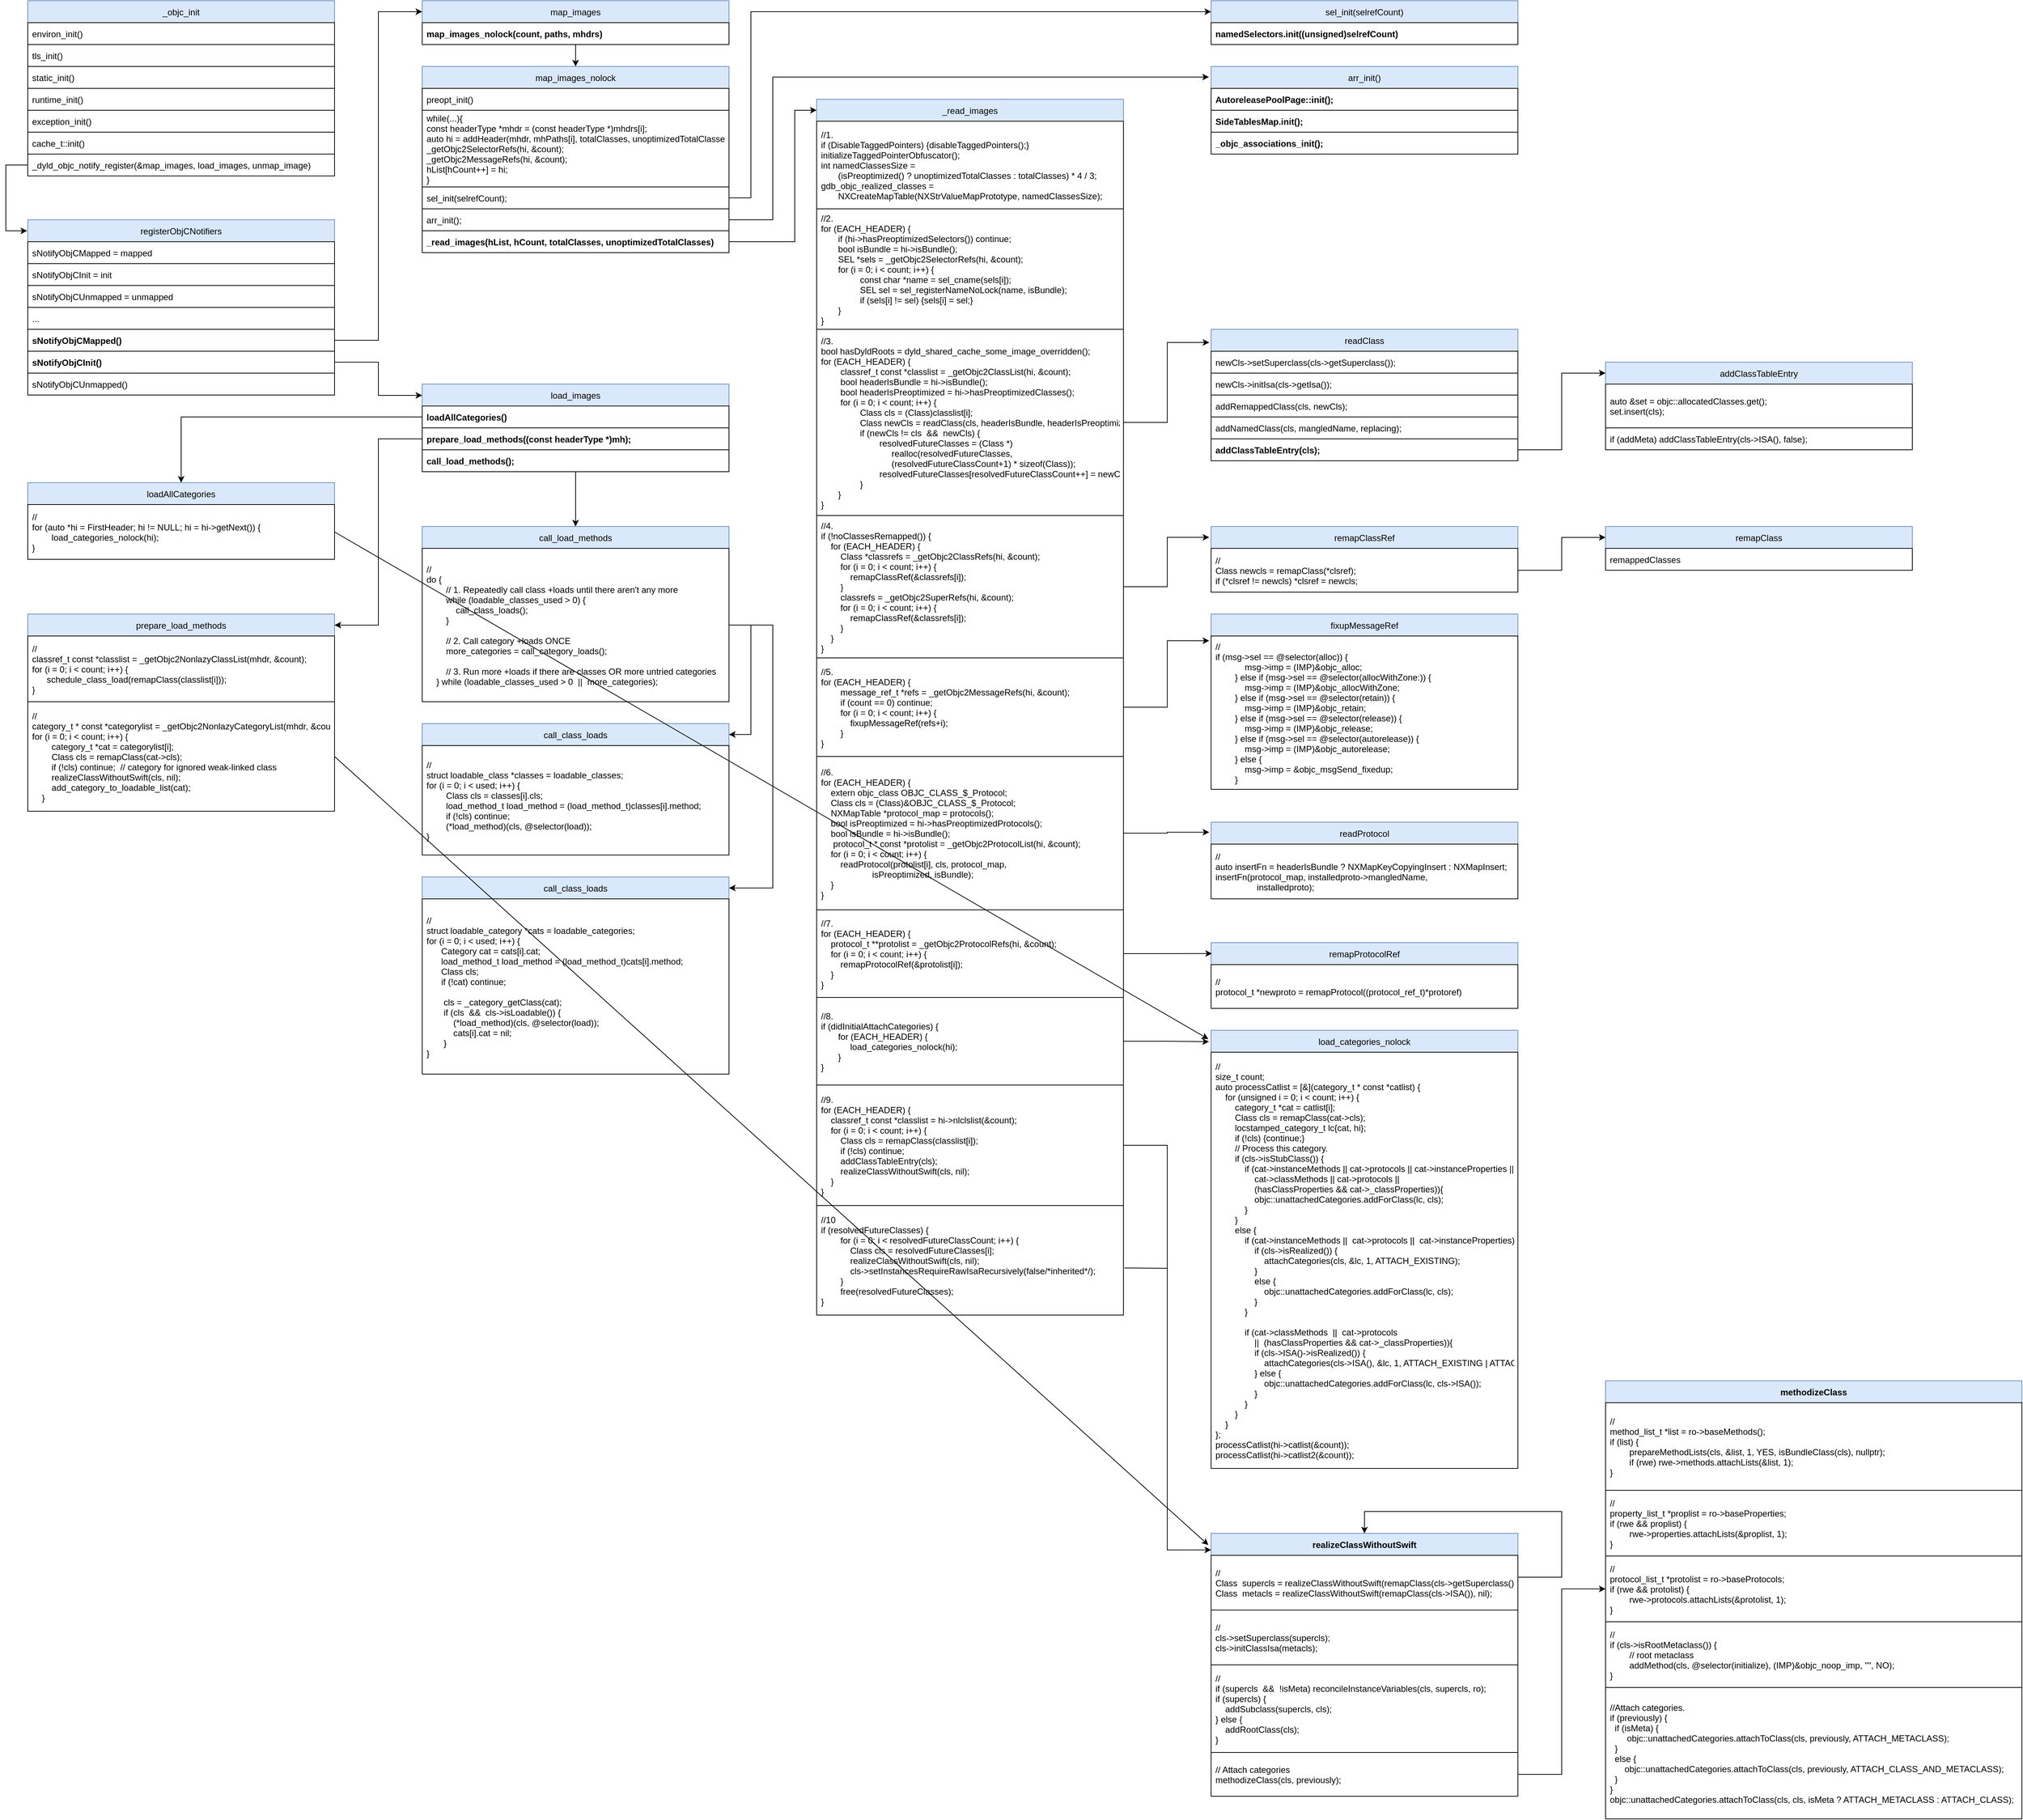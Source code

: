 <mxfile version="16.5.6" type="device"><diagram id="CTqAoSq-NnDF_vRyF9By" name="Page-1"><mxGraphModel dx="5165" dy="2823" grid="1" gridSize="15" guides="1" tooltips="1" connect="1" arrows="1" fold="1" page="1" pageScale="1" pageWidth="3300" pageHeight="4681" math="0" shadow="0"><root><mxCell id="0"/><mxCell id="1" parent="0"/><mxCell id="DxBfEKPEzoMth9ag1Tq0-2" value="_objc_init" style="swimlane;fontStyle=0;childLayout=stackLayout;horizontal=1;startSize=30;horizontalStack=0;resizeParent=1;resizeParentMax=0;resizeLast=0;collapsible=1;marginBottom=0;fillColor=#dae8fc;strokeColor=#6c8ebf;" parent="1" vertex="1"><mxGeometry x="180" y="60" width="420" height="240" as="geometry"/></mxCell><mxCell id="DxBfEKPEzoMth9ag1Tq0-3" value="environ_init()" style="text;strokeColor=default;fillColor=none;align=left;verticalAlign=middle;spacingLeft=4;spacingRight=4;overflow=hidden;points=[[0,0.5],[1,0.5]];portConstraint=eastwest;rotatable=0;" parent="DxBfEKPEzoMth9ag1Tq0-2" vertex="1"><mxGeometry y="30" width="420" height="30" as="geometry"/></mxCell><mxCell id="DxBfEKPEzoMth9ag1Tq0-4" value="tls_init()" style="text;strokeColor=default;fillColor=none;align=left;verticalAlign=middle;spacingLeft=4;spacingRight=4;overflow=hidden;points=[[0,0.5],[1,0.5]];portConstraint=eastwest;rotatable=0;" parent="DxBfEKPEzoMth9ag1Tq0-2" vertex="1"><mxGeometry y="60" width="420" height="30" as="geometry"/></mxCell><mxCell id="DxBfEKPEzoMth9ag1Tq0-5" value="static_init()" style="text;strokeColor=default;fillColor=none;align=left;verticalAlign=middle;spacingLeft=4;spacingRight=4;overflow=hidden;points=[[0,0.5],[1,0.5]];portConstraint=eastwest;rotatable=0;" parent="DxBfEKPEzoMth9ag1Tq0-2" vertex="1"><mxGeometry y="90" width="420" height="30" as="geometry"/></mxCell><mxCell id="DxBfEKPEzoMth9ag1Tq0-6" value="runtime_init()" style="text;strokeColor=default;fillColor=none;align=left;verticalAlign=middle;spacingLeft=4;spacingRight=4;overflow=hidden;points=[[0,0.5],[1,0.5]];portConstraint=eastwest;rotatable=0;" parent="DxBfEKPEzoMth9ag1Tq0-2" vertex="1"><mxGeometry y="120" width="420" height="30" as="geometry"/></mxCell><mxCell id="DxBfEKPEzoMth9ag1Tq0-7" value="exception_init()" style="text;strokeColor=default;fillColor=none;align=left;verticalAlign=middle;spacingLeft=4;spacingRight=4;overflow=hidden;points=[[0,0.5],[1,0.5]];portConstraint=eastwest;rotatable=0;" parent="DxBfEKPEzoMth9ag1Tq0-2" vertex="1"><mxGeometry y="150" width="420" height="30" as="geometry"/></mxCell><mxCell id="DxBfEKPEzoMth9ag1Tq0-8" value="cache_t::init()" style="text;strokeColor=default;fillColor=none;align=left;verticalAlign=middle;spacingLeft=4;spacingRight=4;overflow=hidden;points=[[0,0.5],[1,0.5]];portConstraint=eastwest;rotatable=0;" parent="DxBfEKPEzoMth9ag1Tq0-2" vertex="1"><mxGeometry y="180" width="420" height="30" as="geometry"/></mxCell><mxCell id="DxBfEKPEzoMth9ag1Tq0-9" value="_dyld_objc_notify_register(&amp;map_images, load_images, unmap_image)" style="text;strokeColor=default;fillColor=none;align=left;verticalAlign=middle;spacingLeft=4;spacingRight=4;overflow=hidden;points=[[0,0.5],[1,0.5]];portConstraint=eastwest;rotatable=0;" parent="DxBfEKPEzoMth9ag1Tq0-2" vertex="1"><mxGeometry y="210" width="420" height="30" as="geometry"/></mxCell><mxCell id="DxBfEKPEzoMth9ag1Tq0-10" value="registerObjCNotifiers" style="swimlane;fontStyle=0;childLayout=stackLayout;horizontal=1;startSize=30;horizontalStack=0;resizeParent=1;resizeParentMax=0;resizeLast=0;collapsible=1;marginBottom=0;fillColor=#dae8fc;strokeColor=#6c8ebf;" parent="1" vertex="1"><mxGeometry x="180" y="360" width="420" height="240" as="geometry"/></mxCell><mxCell id="DxBfEKPEzoMth9ag1Tq0-11" value="sNotifyObjCMapped&#9;= mapped" style="text;strokeColor=default;fillColor=none;align=left;verticalAlign=middle;spacingLeft=4;spacingRight=4;overflow=hidden;points=[[0,0.5],[1,0.5]];portConstraint=eastwest;rotatable=0;" parent="DxBfEKPEzoMth9ag1Tq0-10" vertex="1"><mxGeometry y="30" width="420" height="30" as="geometry"/></mxCell><mxCell id="DxBfEKPEzoMth9ag1Tq0-12" value="sNotifyObjCInit&#9;&#9;= init" style="text;strokeColor=default;fillColor=none;align=left;verticalAlign=middle;spacingLeft=4;spacingRight=4;overflow=hidden;points=[[0,0.5],[1,0.5]];portConstraint=eastwest;rotatable=0;" parent="DxBfEKPEzoMth9ag1Tq0-10" vertex="1"><mxGeometry y="60" width="420" height="30" as="geometry"/></mxCell><mxCell id="DxBfEKPEzoMth9ag1Tq0-13" value="sNotifyObjCUnmapped = unmapped" style="text;strokeColor=default;fillColor=none;align=left;verticalAlign=middle;spacingLeft=4;spacingRight=4;overflow=hidden;points=[[0,0.5],[1,0.5]];portConstraint=eastwest;rotatable=0;" parent="DxBfEKPEzoMth9ag1Tq0-10" vertex="1"><mxGeometry y="90" width="420" height="30" as="geometry"/></mxCell><mxCell id="DxBfEKPEzoMth9ag1Tq0-16" value="..." style="text;strokeColor=default;fillColor=none;align=left;verticalAlign=middle;spacingLeft=4;spacingRight=4;overflow=hidden;points=[[0,0.5],[1,0.5]];portConstraint=eastwest;rotatable=0;" parent="DxBfEKPEzoMth9ag1Tq0-10" vertex="1"><mxGeometry y="120" width="420" height="30" as="geometry"/></mxCell><mxCell id="DxBfEKPEzoMth9ag1Tq0-17" value="sNotifyObjCMapped()" style="text;strokeColor=default;fillColor=none;align=left;verticalAlign=middle;spacingLeft=4;spacingRight=4;overflow=hidden;points=[[0,0.5],[1,0.5]];portConstraint=eastwest;rotatable=0;fontStyle=1" parent="DxBfEKPEzoMth9ag1Tq0-10" vertex="1"><mxGeometry y="150" width="420" height="30" as="geometry"/></mxCell><mxCell id="DxBfEKPEzoMth9ag1Tq0-18" value="sNotifyObjCInit()" style="text;strokeColor=default;fillColor=none;align=left;verticalAlign=middle;spacingLeft=4;spacingRight=4;overflow=hidden;points=[[0,0.5],[1,0.5]];portConstraint=eastwest;rotatable=0;fontStyle=1" parent="DxBfEKPEzoMth9ag1Tq0-10" vertex="1"><mxGeometry y="180" width="420" height="30" as="geometry"/></mxCell><mxCell id="DxBfEKPEzoMth9ag1Tq0-20" value="sNotifyObjCUnmapped()" style="text;strokeColor=default;fillColor=none;align=left;verticalAlign=middle;spacingLeft=4;spacingRight=4;overflow=hidden;points=[[0,0.5],[1,0.5]];portConstraint=eastwest;rotatable=0;" parent="DxBfEKPEzoMth9ag1Tq0-10" vertex="1"><mxGeometry y="210" width="420" height="30" as="geometry"/></mxCell><mxCell id="DxBfEKPEzoMth9ag1Tq0-21" style="edgeStyle=orthogonalEdgeStyle;rounded=0;orthogonalLoop=1;jettySize=auto;html=1;entryX=-0.002;entryY=0.063;entryDx=0;entryDy=0;entryPerimeter=0;" parent="1" source="DxBfEKPEzoMth9ag1Tq0-9" target="DxBfEKPEzoMth9ag1Tq0-10" edge="1"><mxGeometry relative="1" as="geometry"><Array as="points"><mxPoint x="150" y="285"/><mxPoint x="150" y="375"/></Array></mxGeometry></mxCell><mxCell id="DxBfEKPEzoMth9ag1Tq0-46" style="edgeStyle=orthogonalEdgeStyle;rounded=0;orthogonalLoop=1;jettySize=auto;html=1;" parent="1" source="DxBfEKPEzoMth9ag1Tq0-23" target="DxBfEKPEzoMth9ag1Tq0-31" edge="1"><mxGeometry relative="1" as="geometry"/></mxCell><mxCell id="DxBfEKPEzoMth9ag1Tq0-23" value="map_images" style="swimlane;fontStyle=0;childLayout=stackLayout;horizontal=1;startSize=30;horizontalStack=0;resizeParent=1;resizeParentMax=0;resizeLast=0;collapsible=1;marginBottom=0;fillColor=#dae8fc;strokeColor=#6c8ebf;" parent="1" vertex="1"><mxGeometry x="720" y="60" width="420" height="60" as="geometry"/></mxCell><mxCell id="DxBfEKPEzoMth9ag1Tq0-24" value="map_images_nolock(count, paths, mhdrs)" style="text;strokeColor=default;fillColor=none;align=left;verticalAlign=middle;spacingLeft=4;spacingRight=4;overflow=hidden;points=[[0,0.5],[1,0.5]];portConstraint=eastwest;rotatable=0;fontStyle=1" parent="DxBfEKPEzoMth9ag1Tq0-23" vertex="1"><mxGeometry y="30" width="420" height="30" as="geometry"/></mxCell><mxCell id="DxBfEKPEzoMth9ag1Tq0-31" value="map_images_nolock" style="swimlane;fontStyle=0;childLayout=stackLayout;horizontal=1;startSize=30;horizontalStack=0;resizeParent=1;resizeParentMax=0;resizeLast=0;collapsible=1;marginBottom=0;fillColor=#dae8fc;strokeColor=#6c8ebf;" parent="1" vertex="1"><mxGeometry x="720" y="150" width="420" height="255" as="geometry"/></mxCell><mxCell id="DxBfEKPEzoMth9ag1Tq0-32" value="preopt_init()" style="text;strokeColor=default;fillColor=none;align=left;verticalAlign=middle;spacingLeft=4;spacingRight=4;overflow=hidden;points=[[0,0.5],[1,0.5]];portConstraint=eastwest;rotatable=0;" parent="DxBfEKPEzoMth9ag1Tq0-31" vertex="1"><mxGeometry y="30" width="420" height="30" as="geometry"/></mxCell><mxCell id="DxBfEKPEzoMth9ag1Tq0-33" value="while(...){&#10;const headerType *mhdr = (const headerType *)mhdrs[i];&#10;auto hi = addHeader(mhdr, mhPaths[i], totalClasses, unoptimizedTotalClasses);&#10;_getObjc2SelectorRefs(hi, &amp;count);&#10;_getObjc2MessageRefs(hi, &amp;count);&#10;hList[hCount++] = hi;&#10;}" style="text;strokeColor=default;fillColor=none;align=left;verticalAlign=middle;spacingLeft=4;spacingRight=4;overflow=hidden;points=[[0,0.5],[1,0.5]];portConstraint=eastwest;rotatable=0;" parent="DxBfEKPEzoMth9ag1Tq0-31" vertex="1"><mxGeometry y="60" width="420" height="105" as="geometry"/></mxCell><mxCell id="DxBfEKPEzoMth9ag1Tq0-34" value="sel_init(selrefCount);" style="text;strokeColor=default;fillColor=none;align=left;verticalAlign=middle;spacingLeft=4;spacingRight=4;overflow=hidden;points=[[0,0.5],[1,0.5]];portConstraint=eastwest;rotatable=0;" parent="DxBfEKPEzoMth9ag1Tq0-31" vertex="1"><mxGeometry y="165" width="420" height="30" as="geometry"/></mxCell><mxCell id="DxBfEKPEzoMth9ag1Tq0-35" value="arr_init();" style="text;strokeColor=default;fillColor=none;align=left;verticalAlign=middle;spacingLeft=4;spacingRight=4;overflow=hidden;points=[[0,0.5],[1,0.5]];portConstraint=eastwest;rotatable=0;" parent="DxBfEKPEzoMth9ag1Tq0-31" vertex="1"><mxGeometry y="195" width="420" height="30" as="geometry"/></mxCell><mxCell id="DxBfEKPEzoMth9ag1Tq0-36" value="_read_images(hList, hCount, totalClasses, unoptimizedTotalClasses)" style="text;strokeColor=default;fillColor=none;align=left;verticalAlign=middle;spacingLeft=4;spacingRight=4;overflow=hidden;points=[[0,0.5],[1,0.5]];portConstraint=eastwest;rotatable=0;fontStyle=1" parent="DxBfEKPEzoMth9ag1Tq0-31" vertex="1"><mxGeometry y="225" width="420" height="30" as="geometry"/></mxCell><mxCell id="DxBfEKPEzoMth9ag1Tq0-37" style="edgeStyle=orthogonalEdgeStyle;rounded=0;orthogonalLoop=1;jettySize=auto;html=1;entryX=0;entryY=0.25;entryDx=0;entryDy=0;" parent="1" source="DxBfEKPEzoMth9ag1Tq0-17" target="DxBfEKPEzoMth9ag1Tq0-23" edge="1"><mxGeometry relative="1" as="geometry"/></mxCell><mxCell id="DxBfEKPEzoMth9ag1Tq0-38" value="sel_init(selrefCount)" style="swimlane;fontStyle=0;childLayout=stackLayout;horizontal=1;startSize=30;horizontalStack=0;resizeParent=1;resizeParentMax=0;resizeLast=0;collapsible=1;marginBottom=0;fillColor=#dae8fc;strokeColor=#6c8ebf;" parent="1" vertex="1"><mxGeometry x="1800" y="60" width="420" height="60" as="geometry"/></mxCell><mxCell id="DxBfEKPEzoMth9ag1Tq0-39" value="namedSelectors.init((unsigned)selrefCount)" style="text;strokeColor=default;fillColor=none;align=left;verticalAlign=middle;spacingLeft=4;spacingRight=4;overflow=hidden;points=[[0,0.5],[1,0.5]];portConstraint=eastwest;rotatable=0;fontStyle=1" parent="DxBfEKPEzoMth9ag1Tq0-38" vertex="1"><mxGeometry y="30" width="420" height="30" as="geometry"/></mxCell><mxCell id="DxBfEKPEzoMth9ag1Tq0-40" value="arr_init()" style="swimlane;fontStyle=0;childLayout=stackLayout;horizontal=1;startSize=30;horizontalStack=0;resizeParent=1;resizeParentMax=0;resizeLast=0;collapsible=1;marginBottom=0;fillColor=#dae8fc;strokeColor=#6c8ebf;" parent="1" vertex="1"><mxGeometry x="1800" y="150" width="420" height="120" as="geometry"/></mxCell><mxCell id="DxBfEKPEzoMth9ag1Tq0-41" value="AutoreleasePoolPage::init();" style="text;strokeColor=default;fillColor=none;align=left;verticalAlign=middle;spacingLeft=4;spacingRight=4;overflow=hidden;points=[[0,0.5],[1,0.5]];portConstraint=eastwest;rotatable=0;fontStyle=1" parent="DxBfEKPEzoMth9ag1Tq0-40" vertex="1"><mxGeometry y="30" width="420" height="30" as="geometry"/></mxCell><mxCell id="DxBfEKPEzoMth9ag1Tq0-42" value="SideTablesMap.init();" style="text;strokeColor=default;fillColor=none;align=left;verticalAlign=middle;spacingLeft=4;spacingRight=4;overflow=hidden;points=[[0,0.5],[1,0.5]];portConstraint=eastwest;rotatable=0;fontStyle=1" parent="DxBfEKPEzoMth9ag1Tq0-40" vertex="1"><mxGeometry y="60" width="420" height="30" as="geometry"/></mxCell><mxCell id="DxBfEKPEzoMth9ag1Tq0-43" value="_objc_associations_init();" style="text;strokeColor=default;fillColor=none;align=left;verticalAlign=middle;spacingLeft=4;spacingRight=4;overflow=hidden;points=[[0,0.5],[1,0.5]];portConstraint=eastwest;rotatable=0;fontStyle=1" parent="DxBfEKPEzoMth9ag1Tq0-40" vertex="1"><mxGeometry y="90" width="420" height="30" as="geometry"/></mxCell><mxCell id="DxBfEKPEzoMth9ag1Tq0-44" style="edgeStyle=orthogonalEdgeStyle;rounded=0;orthogonalLoop=1;jettySize=auto;html=1;entryX=0;entryY=0.25;entryDx=0;entryDy=0;" parent="1" source="DxBfEKPEzoMth9ag1Tq0-34" target="DxBfEKPEzoMth9ag1Tq0-38" edge="1"><mxGeometry relative="1" as="geometry"><Array as="points"><mxPoint x="1170" y="330"/><mxPoint x="1170" y="75"/></Array></mxGeometry></mxCell><mxCell id="DxBfEKPEzoMth9ag1Tq0-45" style="edgeStyle=orthogonalEdgeStyle;rounded=0;orthogonalLoop=1;jettySize=auto;html=1;entryX=-0.007;entryY=0.121;entryDx=0;entryDy=0;entryPerimeter=0;" parent="1" source="DxBfEKPEzoMth9ag1Tq0-35" target="DxBfEKPEzoMth9ag1Tq0-40" edge="1"><mxGeometry relative="1" as="geometry"><Array as="points"><mxPoint x="1200" y="360"/><mxPoint x="1200" y="165"/></Array></mxGeometry></mxCell><mxCell id="DxBfEKPEzoMth9ag1Tq0-47" value="_read_images" style="swimlane;fontStyle=0;childLayout=stackLayout;horizontal=1;startSize=30;horizontalStack=0;resizeParent=1;resizeParentMax=0;resizeLast=0;collapsible=1;marginBottom=0;fillColor=#dae8fc;strokeColor=#6c8ebf;" parent="1" vertex="1"><mxGeometry x="1260" y="195" width="420" height="1665" as="geometry"/></mxCell><mxCell id="DxBfEKPEzoMth9ag1Tq0-48" value="//1.&#10;if (DisableTaggedPointers) {disableTaggedPointers();}&#10;initializeTaggedPointerObfuscator();&#10;int namedClassesSize = &#10;       (isPreoptimized() ? unoptimizedTotalClasses : totalClasses) * 4 / 3;&#10;gdb_objc_realized_classes =&#10;       NXCreateMapTable(NXStrValueMapPrototype, namedClassesSize);" style="text;strokeColor=default;fillColor=none;align=left;verticalAlign=middle;spacingLeft=4;spacingRight=4;overflow=hidden;points=[[0,0.5],[1,0.5]];portConstraint=eastwest;rotatable=0;" parent="DxBfEKPEzoMth9ag1Tq0-47" vertex="1"><mxGeometry y="30" width="420" height="120" as="geometry"/></mxCell><mxCell id="DxBfEKPEzoMth9ag1Tq0-51" value="//2.&#10;for (EACH_HEADER) {&#10;       if (hi-&gt;hasPreoptimizedSelectors()) continue;&#10;       bool isBundle = hi-&gt;isBundle();&#10;       SEL *sels = _getObjc2SelectorRefs(hi, &amp;count);&#10;       for (i = 0; i &lt; count; i++) {&#10;                const char *name = sel_cname(sels[i]);&#10;                SEL sel = sel_registerNameNoLock(name, isBundle);&#10;                if (sels[i] != sel) {sels[i] = sel;}&#10;       }&#10;}" style="text;strokeColor=default;fillColor=none;align=left;verticalAlign=middle;spacingLeft=4;spacingRight=4;overflow=hidden;points=[[0,0.5],[1,0.5]];portConstraint=eastwest;rotatable=0;" parent="DxBfEKPEzoMth9ag1Tq0-47" vertex="1"><mxGeometry y="150" width="420" height="165" as="geometry"/></mxCell><mxCell id="DxBfEKPEzoMth9ag1Tq0-52" value="//3.&#10;bool hasDyldRoots = dyld_shared_cache_some_image_overridden();&#10;for (EACH_HEADER) {&#10;        classref_t const *classlist = _getObjc2ClassList(hi, &amp;count);&#10;        bool headerIsBundle = hi-&gt;isBundle();&#10;        bool headerIsPreoptimized = hi-&gt;hasPreoptimizedClasses();&#10;        for (i = 0; i &lt; count; i++) {&#10;                Class cls = (Class)classlist[i];&#10;                Class newCls = readClass(cls, headerIsBundle, headerIsPreoptimized);&#10;                if (newCls != cls  &amp;&amp;  newCls) {&#10;                        resolvedFutureClasses = (Class *)&#10;                             realloc(resolvedFutureClasses, &#10;                             (resolvedFutureClassCount+1) * sizeof(Class));&#10;                        resolvedFutureClasses[resolvedFutureClassCount++] = newCls;&#10;                }&#10;       }&#10;}" style="text;strokeColor=default;fillColor=none;align=left;verticalAlign=middle;spacingLeft=4;spacingRight=4;overflow=hidden;points=[[0,0.5],[1,0.5]];portConstraint=eastwest;rotatable=0;fontStyle=0" parent="DxBfEKPEzoMth9ag1Tq0-47" vertex="1"><mxGeometry y="315" width="420" height="255" as="geometry"/></mxCell><mxCell id="DxBfEKPEzoMth9ag1Tq0-53" value="//4.&#10;if (!noClassesRemapped()) {&#10;    for (EACH_HEADER) {&#10;        Class *classrefs = _getObjc2ClassRefs(hi, &amp;count);&#10;        for (i = 0; i &lt; count; i++) {&#10;            remapClassRef(&amp;classrefs[i]);&#10;        }&#10;        classrefs = _getObjc2SuperRefs(hi, &amp;count);&#10;        for (i = 0; i &lt; count; i++) {&#10;            remapClassRef(&amp;classrefs[i]);&#10;        }&#10;    }&#10;}" style="text;strokeColor=default;fillColor=none;align=left;verticalAlign=middle;spacingLeft=4;spacingRight=4;overflow=hidden;points=[[0,0.5],[1,0.5]];portConstraint=eastwest;rotatable=0;" parent="DxBfEKPEzoMth9ag1Tq0-47" vertex="1"><mxGeometry y="570" width="420" height="195" as="geometry"/></mxCell><mxCell id="DxBfEKPEzoMth9ag1Tq0-54" value="//5.&#10;for (EACH_HEADER) {&#10;        message_ref_t *refs = _getObjc2MessageRefs(hi, &amp;count);&#10;        if (count == 0) continue;&#10;        for (i = 0; i &lt; count; i++) {&#10;            fixupMessageRef(refs+i);&#10;        }&#10;}" style="text;strokeColor=default;fillColor=none;align=left;verticalAlign=middle;spacingLeft=4;spacingRight=4;overflow=hidden;points=[[0,0.5],[1,0.5]];portConstraint=eastwest;rotatable=0;" parent="DxBfEKPEzoMth9ag1Tq0-47" vertex="1"><mxGeometry y="765" width="420" height="135" as="geometry"/></mxCell><mxCell id="DxBfEKPEzoMth9ag1Tq0-55" value="//6.&#10;for (EACH_HEADER) {&#10;    extern objc_class OBJC_CLASS_$_Protocol;&#10;    Class cls = (Class)&amp;OBJC_CLASS_$_Protocol;&#10;    NXMapTable *protocol_map = protocols();&#10;    bool isPreoptimized = hi-&gt;hasPreoptimizedProtocols();&#10;    bool isBundle = hi-&gt;isBundle();&#10;     protocol_t * const *protolist = _getObjc2ProtocolList(hi, &amp;count);&#10;    for (i = 0; i &lt; count; i++) {&#10;        readProtocol(protolist[i], cls, protocol_map, &#10;                     isPreoptimized, isBundle);&#10;    }&#10;}" style="text;strokeColor=default;fillColor=none;align=left;verticalAlign=middle;spacingLeft=4;spacingRight=4;overflow=hidden;points=[[0,0.5],[1,0.5]];portConstraint=eastwest;rotatable=0;" parent="DxBfEKPEzoMth9ag1Tq0-47" vertex="1"><mxGeometry y="900" width="420" height="210" as="geometry"/></mxCell><mxCell id="DxBfEKPEzoMth9ag1Tq0-56" value="//7.&#10;for (EACH_HEADER) {&#10;    protocol_t **protolist = _getObjc2ProtocolRefs(hi, &amp;count);&#10;    for (i = 0; i &lt; count; i++) {&#10;        remapProtocolRef(&amp;protolist[i]);&#10;    }&#10;}" style="text;strokeColor=default;fillColor=none;align=left;verticalAlign=middle;spacingLeft=4;spacingRight=4;overflow=hidden;points=[[0,0.5],[1,0.5]];portConstraint=eastwest;rotatable=0;" parent="DxBfEKPEzoMth9ag1Tq0-47" vertex="1"><mxGeometry y="1110" width="420" height="120" as="geometry"/></mxCell><mxCell id="DxBfEKPEzoMth9ag1Tq0-57" value="//8.&#10;if (didInitialAttachCategories) {&#10;       for (EACH_HEADER) {&#10;            load_categories_nolock(hi);&#10;       }&#10;}" style="text;strokeColor=default;fillColor=none;align=left;verticalAlign=middle;spacingLeft=4;spacingRight=4;overflow=hidden;points=[[0,0.5],[1,0.5]];portConstraint=eastwest;rotatable=0;" parent="DxBfEKPEzoMth9ag1Tq0-47" vertex="1"><mxGeometry y="1230" width="420" height="120" as="geometry"/></mxCell><mxCell id="DxBfEKPEzoMth9ag1Tq0-58" value="//9.&#10;for (EACH_HEADER) {&#10;    classref_t const *classlist = hi-&gt;nlclslist(&amp;count);&#10;    for (i = 0; i &lt; count; i++) {&#10;        Class cls = remapClass(classlist[i]);&#10;        if (!cls) continue;&#10;        addClassTableEntry(cls);&#10;        realizeClassWithoutSwift(cls, nil);&#10;    }&#10;}" style="text;strokeColor=default;fillColor=none;align=left;verticalAlign=middle;spacingLeft=4;spacingRight=4;overflow=hidden;points=[[0,0.5],[1,0.5]];portConstraint=eastwest;rotatable=0;" parent="DxBfEKPEzoMth9ag1Tq0-47" vertex="1"><mxGeometry y="1350" width="420" height="165" as="geometry"/></mxCell><mxCell id="DxBfEKPEzoMth9ag1Tq0-70" value="//10&#10;if (resolvedFutureClasses) {&#10;        for (i = 0; i &lt; resolvedFutureClassCount; i++) {&#10;            Class cls = resolvedFutureClasses[i];&#10;            realizeClassWithoutSwift(cls, nil);&#10;            cls-&gt;setInstancesRequireRawIsaRecursively(false/*inherited*/);&#10;        }&#10;        free(resolvedFutureClasses);&#10;}" style="text;strokeColor=default;fillColor=none;align=left;verticalAlign=middle;spacingLeft=4;spacingRight=4;overflow=hidden;points=[[0,0.5],[1,0.5]];portConstraint=eastwest;rotatable=0;" parent="DxBfEKPEzoMth9ag1Tq0-47" vertex="1"><mxGeometry y="1515" width="420" height="150" as="geometry"/></mxCell><mxCell id="DxBfEKPEzoMth9ag1Tq0-71" value="load_categories_nolock" style="swimlane;fontStyle=0;childLayout=stackLayout;horizontal=1;startSize=30;horizontalStack=0;resizeParent=1;resizeParentMax=0;resizeLast=0;collapsible=1;marginBottom=0;fillColor=#dae8fc;strokeColor=#6c8ebf;" parent="1" vertex="1"><mxGeometry x="1800" y="1470" width="420" height="600" as="geometry"/></mxCell><mxCell id="DxBfEKPEzoMth9ag1Tq0-72" value="//&#10;size_t count;&#10;auto processCatlist = [&amp;](category_t * const *catlist) {&#10;    for (unsigned i = 0; i &lt; count; i++) {&#10;        category_t *cat = catlist[i];&#10;        Class cls = remapClass(cat-&gt;cls);&#10;        locstamped_category_t lc{cat, hi};&#10;        if (!cls) {continue;}&#10;        // Process this category.&#10;        if (cls-&gt;isStubClass()) {&#10;            if (cat-&gt;instanceMethods || cat-&gt;protocols || cat-&gt;instanceProperties ||&#10;                cat-&gt;classMethods || cat-&gt;protocols ||&#10;                (hasClassProperties &amp;&amp; cat-&gt;_classProperties)){&#10;                objc::unattachedCategories.addForClass(lc, cls);&#10;            }&#10;        } &#10;        else {&#10;            if (cat-&gt;instanceMethods ||  cat-&gt;protocols ||  cat-&gt;instanceProperties){&#10;                if (cls-&gt;isRealized()) {&#10;                    attachCategories(cls, &amp;lc, 1, ATTACH_EXISTING);&#10;                } &#10;                else {&#10;                    objc::unattachedCategories.addForClass(lc, cls);&#10;                }&#10;            }&#10;&#10;            if (cat-&gt;classMethods  ||  cat-&gt;protocols&#10;                ||  (hasClassProperties &amp;&amp; cat-&gt;_classProperties)){&#10;                if (cls-&gt;ISA()-&gt;isRealized()) {&#10;                    attachCategories(cls-&gt;ISA(), &amp;lc, 1, ATTACH_EXISTING | ATTACH_METACLASS);&#10;                } else {&#10;                    objc::unattachedCategories.addForClass(lc, cls-&gt;ISA());&#10;                }&#10;            }&#10;        }&#10;    }&#10;};&#10;processCatlist(hi-&gt;catlist(&amp;count));&#10;processCatlist(hi-&gt;catlist2(&amp;count));" style="text;strokeColor=default;fillColor=none;align=left;verticalAlign=middle;spacingLeft=4;spacingRight=4;overflow=hidden;points=[[0,0.5],[1,0.5]];portConstraint=eastwest;rotatable=0;" parent="DxBfEKPEzoMth9ag1Tq0-71" vertex="1"><mxGeometry y="30" width="420" height="570" as="geometry"/></mxCell><mxCell id="v1hE-_6UMtxppRW2G8w_-2" style="edgeStyle=orthogonalEdgeStyle;rounded=0;orthogonalLoop=1;jettySize=auto;html=1;entryX=-0.007;entryY=0.026;entryDx=0;entryDy=0;entryPerimeter=0;" edge="1" parent="1" source="DxBfEKPEzoMth9ag1Tq0-57" target="DxBfEKPEzoMth9ag1Tq0-71"><mxGeometry relative="1" as="geometry"/></mxCell><mxCell id="v1hE-_6UMtxppRW2G8w_-4" style="edgeStyle=orthogonalEdgeStyle;rounded=0;orthogonalLoop=1;jettySize=auto;html=1;entryX=0;entryY=0.009;entryDx=0;entryDy=0;entryPerimeter=0;" edge="1" parent="1" source="DxBfEKPEzoMth9ag1Tq0-36" target="DxBfEKPEzoMth9ag1Tq0-47"><mxGeometry relative="1" as="geometry"><Array as="points"><mxPoint x="1230" y="390"/><mxPoint x="1230" y="210"/></Array></mxGeometry></mxCell><mxCell id="v1hE-_6UMtxppRW2G8w_-5" value="realizeClassWithoutSwift" style="swimlane;fontStyle=1;childLayout=stackLayout;horizontal=1;startSize=30;horizontalStack=0;resizeParent=1;resizeParentMax=0;resizeLast=0;collapsible=1;marginBottom=0;fillColor=#dae8fc;strokeColor=#6c8ebf;" vertex="1" parent="1"><mxGeometry x="1800" y="2159" width="420" height="360" as="geometry"/></mxCell><mxCell id="v1hE-_6UMtxppRW2G8w_-6" value="//&#10;Class  supercls = realizeClassWithoutSwift(remapClass(cls-&gt;getSuperclass()), nil);&#10;Class  metacls = realizeClassWithoutSwift(remapClass(cls-&gt;ISA()), nil);" style="text;strokeColor=default;fillColor=none;align=left;verticalAlign=middle;spacingLeft=4;spacingRight=4;overflow=hidden;points=[[0,0.5],[1,0.5]];portConstraint=eastwest;rotatable=0;" vertex="1" parent="v1hE-_6UMtxppRW2G8w_-5"><mxGeometry y="30" width="420" height="75" as="geometry"/></mxCell><mxCell id="v1hE-_6UMtxppRW2G8w_-15" style="edgeStyle=orthogonalEdgeStyle;rounded=0;orthogonalLoop=1;jettySize=auto;html=1;entryX=0.5;entryY=0;entryDx=0;entryDy=0;" edge="1" parent="v1hE-_6UMtxppRW2G8w_-5" source="v1hE-_6UMtxppRW2G8w_-6" target="v1hE-_6UMtxppRW2G8w_-5"><mxGeometry relative="1" as="geometry"><mxPoint x="210" y="-15" as="targetPoint"/><Array as="points"><mxPoint x="480" y="60"/><mxPoint x="480" y="-30"/><mxPoint x="210" y="-30"/></Array></mxGeometry></mxCell><mxCell id="v1hE-_6UMtxppRW2G8w_-16" value="//&#10;cls-&gt;setSuperclass(supercls);&#10;cls-&gt;initClassIsa(metacls);" style="text;strokeColor=default;fillColor=none;align=left;verticalAlign=middle;spacingLeft=4;spacingRight=4;overflow=hidden;points=[[0,0.5],[1,0.5]];portConstraint=eastwest;rotatable=0;" vertex="1" parent="v1hE-_6UMtxppRW2G8w_-5"><mxGeometry y="105" width="420" height="75" as="geometry"/></mxCell><mxCell id="v1hE-_6UMtxppRW2G8w_-17" value="//&#10;if (supercls  &amp;&amp;  !isMeta) reconcileInstanceVariables(cls, supercls, ro);&#10;if (supercls) {&#10;    addSubclass(supercls, cls);&#10;} else {&#10;    addRootClass(cls);&#10;}" style="text;strokeColor=default;fillColor=none;align=left;verticalAlign=middle;spacingLeft=4;spacingRight=4;overflow=hidden;points=[[0,0.5],[1,0.5]];portConstraint=eastwest;rotatable=0;" vertex="1" parent="v1hE-_6UMtxppRW2G8w_-5"><mxGeometry y="180" width="420" height="120" as="geometry"/></mxCell><mxCell id="v1hE-_6UMtxppRW2G8w_-18" value="// Attach categories&#10;methodizeClass(cls, previously);" style="text;strokeColor=default;fillColor=none;align=left;verticalAlign=middle;spacingLeft=4;spacingRight=4;overflow=hidden;points=[[0,0.5],[1,0.5]];portConstraint=eastwest;rotatable=0;" vertex="1" parent="v1hE-_6UMtxppRW2G8w_-5"><mxGeometry y="300" width="420" height="60" as="geometry"/></mxCell><mxCell id="v1hE-_6UMtxppRW2G8w_-13" style="edgeStyle=orthogonalEdgeStyle;rounded=0;orthogonalLoop=1;jettySize=auto;html=1;entryX=0;entryY=0.063;entryDx=0;entryDy=0;entryPerimeter=0;" edge="1" parent="1" source="DxBfEKPEzoMth9ag1Tq0-58" target="v1hE-_6UMtxppRW2G8w_-5"><mxGeometry relative="1" as="geometry"/></mxCell><mxCell id="v1hE-_6UMtxppRW2G8w_-14" value="" style="endArrow=none;html=1;rounded=0;exitX=1.003;exitY=0.57;exitDx=0;exitDy=0;exitPerimeter=0;" edge="1" parent="1" source="DxBfEKPEzoMth9ag1Tq0-70"><mxGeometry width="50" height="50" relative="1" as="geometry"><mxPoint x="1770" y="2390" as="sourcePoint"/><mxPoint x="1740" y="1796" as="targetPoint"/></mxGeometry></mxCell><mxCell id="v1hE-_6UMtxppRW2G8w_-19" value="methodizeClass" style="swimlane;fontStyle=1;childLayout=stackLayout;horizontal=1;startSize=30;horizontalStack=0;resizeParent=1;resizeParentMax=0;resizeLast=0;collapsible=1;marginBottom=0;fillColor=#dae8fc;strokeColor=#6c8ebf;" vertex="1" parent="1"><mxGeometry x="2340" y="1950" width="570" height="600" as="geometry"/></mxCell><mxCell id="v1hE-_6UMtxppRW2G8w_-20" value="//&#10;method_list_t *list = ro-&gt;baseMethods();&#10;if (list) {&#10;        prepareMethodLists(cls, &amp;list, 1, YES, isBundleClass(cls), nullptr);&#10;        if (rwe) rwe-&gt;methods.attachLists(&amp;list, 1);&#10;}" style="text;strokeColor=default;fillColor=none;align=left;verticalAlign=middle;spacingLeft=4;spacingRight=4;overflow=hidden;points=[[0,0.5],[1,0.5]];portConstraint=eastwest;rotatable=0;" vertex="1" parent="v1hE-_6UMtxppRW2G8w_-19"><mxGeometry y="30" width="570" height="120" as="geometry"/></mxCell><mxCell id="v1hE-_6UMtxppRW2G8w_-22" value="//&#10;property_list_t *proplist = ro-&gt;baseProperties;&#10;if (rwe &amp;&amp; proplist) {&#10;        rwe-&gt;properties.attachLists(&amp;proplist, 1);&#10;}" style="text;strokeColor=default;fillColor=none;align=left;verticalAlign=middle;spacingLeft=4;spacingRight=4;overflow=hidden;points=[[0,0.5],[1,0.5]];portConstraint=eastwest;rotatable=0;" vertex="1" parent="v1hE-_6UMtxppRW2G8w_-19"><mxGeometry y="150" width="570" height="90" as="geometry"/></mxCell><mxCell id="v1hE-_6UMtxppRW2G8w_-23" value="//&#10;protocol_list_t *protolist = ro-&gt;baseProtocols;&#10;if (rwe &amp;&amp; protolist) {&#10;        rwe-&gt;protocols.attachLists(&amp;protolist, 1);&#10;}" style="text;strokeColor=default;fillColor=none;align=left;verticalAlign=middle;spacingLeft=4;spacingRight=4;overflow=hidden;points=[[0,0.5],[1,0.5]];portConstraint=eastwest;rotatable=0;" vertex="1" parent="v1hE-_6UMtxppRW2G8w_-19"><mxGeometry y="240" width="570" height="90" as="geometry"/></mxCell><mxCell id="v1hE-_6UMtxppRW2G8w_-24" value="//&#10;if (cls-&gt;isRootMetaclass()) {&#10;        // root metaclass&#10;        addMethod(cls, @selector(initialize), (IMP)&amp;objc_noop_imp, &quot;&quot;, NO);&#10;}" style="text;strokeColor=default;fillColor=none;align=left;verticalAlign=middle;spacingLeft=4;spacingRight=4;overflow=hidden;points=[[0,0.5],[1,0.5]];portConstraint=eastwest;rotatable=0;" vertex="1" parent="v1hE-_6UMtxppRW2G8w_-19"><mxGeometry y="330" width="570" height="90" as="geometry"/></mxCell><mxCell id="v1hE-_6UMtxppRW2G8w_-26" value="//Attach categories.&#10;if (previously) {&#10;  if (isMeta) {&#10;       objc::unattachedCategories.attachToClass(cls, previously, ATTACH_METACLASS);&#10;  } &#10;  else {&#10;      objc::unattachedCategories.attachToClass(cls, previously, ATTACH_CLASS_AND_METACLASS);&#10;  }&#10;}&#10;objc::unattachedCategories.attachToClass(cls, cls, isMeta ? ATTACH_METACLASS : ATTACH_CLASS);" style="text;strokeColor=default;fillColor=none;align=left;verticalAlign=middle;spacingLeft=4;spacingRight=4;overflow=hidden;points=[[0,0.5],[1,0.5]];portConstraint=eastwest;rotatable=0;" vertex="1" parent="v1hE-_6UMtxppRW2G8w_-19"><mxGeometry y="420" width="570" height="180" as="geometry"/></mxCell><mxCell id="v1hE-_6UMtxppRW2G8w_-28" value="load_images" style="swimlane;fontStyle=0;childLayout=stackLayout;horizontal=1;startSize=30;horizontalStack=0;resizeParent=1;resizeParentMax=0;resizeLast=0;collapsible=1;marginBottom=0;fillColor=#dae8fc;strokeColor=#6c8ebf;" vertex="1" parent="1"><mxGeometry x="720" y="585" width="420" height="120" as="geometry"/></mxCell><mxCell id="v1hE-_6UMtxppRW2G8w_-29" value="loadAllCategories()" style="text;strokeColor=default;fillColor=none;align=left;verticalAlign=middle;spacingLeft=4;spacingRight=4;overflow=hidden;points=[[0,0.5],[1,0.5]];portConstraint=eastwest;rotatable=0;fontStyle=1" vertex="1" parent="v1hE-_6UMtxppRW2G8w_-28"><mxGeometry y="30" width="420" height="30" as="geometry"/></mxCell><mxCell id="v1hE-_6UMtxppRW2G8w_-30" value="prepare_load_methods((const headerType *)mh);" style="text;strokeColor=default;fillColor=none;align=left;verticalAlign=middle;spacingLeft=4;spacingRight=4;overflow=hidden;points=[[0,0.5],[1,0.5]];portConstraint=eastwest;rotatable=0;fontStyle=1" vertex="1" parent="v1hE-_6UMtxppRW2G8w_-28"><mxGeometry y="60" width="420" height="30" as="geometry"/></mxCell><mxCell id="v1hE-_6UMtxppRW2G8w_-31" value="call_load_methods();" style="text;strokeColor=default;fillColor=none;align=left;verticalAlign=middle;spacingLeft=4;spacingRight=4;overflow=hidden;points=[[0,0.5],[1,0.5]];portConstraint=eastwest;rotatable=0;fontStyle=1" vertex="1" parent="v1hE-_6UMtxppRW2G8w_-28"><mxGeometry y="90" width="420" height="30" as="geometry"/></mxCell><mxCell id="v1hE-_6UMtxppRW2G8w_-32" style="edgeStyle=orthogonalEdgeStyle;rounded=0;orthogonalLoop=1;jettySize=auto;html=1;entryX=0;entryY=0.129;entryDx=0;entryDy=0;entryPerimeter=0;" edge="1" parent="1" source="DxBfEKPEzoMth9ag1Tq0-18" target="v1hE-_6UMtxppRW2G8w_-28"><mxGeometry relative="1" as="geometry"/></mxCell><mxCell id="v1hE-_6UMtxppRW2G8w_-50" value="loadAllCategories" style="swimlane;fontStyle=0;childLayout=stackLayout;horizontal=1;startSize=30;horizontalStack=0;resizeParent=1;resizeParentMax=0;resizeLast=0;collapsible=1;marginBottom=0;fillColor=#dae8fc;strokeColor=#6c8ebf;" vertex="1" parent="1"><mxGeometry x="180" y="720" width="420" height="105" as="geometry"/></mxCell><mxCell id="v1hE-_6UMtxppRW2G8w_-51" value="//&#10;for (auto *hi = FirstHeader; hi != NULL; hi = hi-&gt;getNext()) {&#10;        load_categories_nolock(hi);&#10;}" style="text;strokeColor=default;fillColor=none;align=left;verticalAlign=middle;spacingLeft=4;spacingRight=4;overflow=hidden;points=[[0,0.5],[1,0.5]];portConstraint=eastwest;rotatable=0;fontStyle=0" vertex="1" parent="v1hE-_6UMtxppRW2G8w_-50"><mxGeometry y="30" width="420" height="75" as="geometry"/></mxCell><mxCell id="v1hE-_6UMtxppRW2G8w_-54" value="prepare_load_methods" style="swimlane;fontStyle=0;childLayout=stackLayout;horizontal=1;startSize=30;horizontalStack=0;resizeParent=1;resizeParentMax=0;resizeLast=0;collapsible=1;marginBottom=0;fillColor=#dae8fc;strokeColor=#6c8ebf;" vertex="1" parent="1"><mxGeometry x="180" y="900" width="420" height="270" as="geometry"/></mxCell><mxCell id="v1hE-_6UMtxppRW2G8w_-55" value="//&#10;classref_t const *classlist = _getObjc2NonlazyClassList(mhdr, &amp;count);&#10;for (i = 0; i &lt; count; i++) {&#10;      schedule_class_load(remapClass(classlist[i]));&#10;}" style="text;strokeColor=default;fillColor=none;align=left;verticalAlign=middle;spacingLeft=4;spacingRight=4;overflow=hidden;points=[[0,0.5],[1,0.5]];portConstraint=eastwest;rotatable=0;fontStyle=0" vertex="1" parent="v1hE-_6UMtxppRW2G8w_-54"><mxGeometry y="30" width="420" height="90" as="geometry"/></mxCell><mxCell id="v1hE-_6UMtxppRW2G8w_-56" value="//&#10;category_t * const *categorylist = _getObjc2NonlazyCategoryList(mhdr, &amp;count);&#10;for (i = 0; i &lt; count; i++) {&#10;        category_t *cat = categorylist[i];&#10;        Class cls = remapClass(cat-&gt;cls);&#10;        if (!cls) continue;  // category for ignored weak-linked class&#10;        realizeClassWithoutSwift(cls, nil);&#10;        add_category_to_loadable_list(cat);&#10;    }" style="text;strokeColor=default;fillColor=none;align=left;verticalAlign=middle;spacingLeft=4;spacingRight=4;overflow=hidden;points=[[0,0.5],[1,0.5]];portConstraint=eastwest;rotatable=0;fontStyle=0" vertex="1" parent="v1hE-_6UMtxppRW2G8w_-54"><mxGeometry y="120" width="420" height="150" as="geometry"/></mxCell><mxCell id="v1hE-_6UMtxppRW2G8w_-57" value="call_load_methods" style="swimlane;fontStyle=0;childLayout=stackLayout;horizontal=1;startSize=30;horizontalStack=0;resizeParent=1;resizeParentMax=0;resizeLast=0;collapsible=1;marginBottom=0;fillColor=#dae8fc;strokeColor=#6c8ebf;" vertex="1" parent="1"><mxGeometry x="720" y="780" width="420" height="240" as="geometry"/></mxCell><mxCell id="v1hE-_6UMtxppRW2G8w_-58" value="//&#10;do {&#10;        // 1. Repeatedly call class +loads until there aren't any more&#10;        while (loadable_classes_used &gt; 0) {&#10;            call_class_loads();&#10;        }&#10;&#10;        // 2. Call category +loads ONCE&#10;        more_categories = call_category_loads();&#10;&#10;        // 3. Run more +loads if there are classes OR more untried categories&#10;    } while (loadable_classes_used &gt; 0  ||  more_categories);" style="text;strokeColor=default;fillColor=none;align=left;verticalAlign=middle;spacingLeft=4;spacingRight=4;overflow=hidden;points=[[0,0.5],[1,0.5]];portConstraint=eastwest;rotatable=0;fontStyle=0" vertex="1" parent="v1hE-_6UMtxppRW2G8w_-57"><mxGeometry y="30" width="420" height="210" as="geometry"/></mxCell><mxCell id="v1hE-_6UMtxppRW2G8w_-63" style="edgeStyle=orthogonalEdgeStyle;rounded=0;orthogonalLoop=1;jettySize=auto;html=1;entryX=0.5;entryY=0;entryDx=0;entryDy=0;" edge="1" parent="1" source="v1hE-_6UMtxppRW2G8w_-29" target="v1hE-_6UMtxppRW2G8w_-50"><mxGeometry relative="1" as="geometry"><mxPoint x="570" y="630" as="targetPoint"/></mxGeometry></mxCell><mxCell id="v1hE-_6UMtxppRW2G8w_-64" style="edgeStyle=orthogonalEdgeStyle;rounded=0;orthogonalLoop=1;jettySize=auto;html=1;entryX=0.5;entryY=0;entryDx=0;entryDy=0;" edge="1" parent="1" source="v1hE-_6UMtxppRW2G8w_-31" target="v1hE-_6UMtxppRW2G8w_-57"><mxGeometry relative="1" as="geometry"><Array as="points"><mxPoint x="930" y="765"/><mxPoint x="930" y="765"/></Array></mxGeometry></mxCell><mxCell id="v1hE-_6UMtxppRW2G8w_-65" style="edgeStyle=orthogonalEdgeStyle;rounded=0;orthogonalLoop=1;jettySize=auto;html=1;entryX=1;entryY=0.056;entryDx=0;entryDy=0;entryPerimeter=0;" edge="1" parent="1" source="v1hE-_6UMtxppRW2G8w_-30" target="v1hE-_6UMtxppRW2G8w_-54"><mxGeometry relative="1" as="geometry"/></mxCell><mxCell id="v1hE-_6UMtxppRW2G8w_-66" value="call_class_loads" style="swimlane;fontStyle=0;childLayout=stackLayout;horizontal=1;startSize=30;horizontalStack=0;resizeParent=1;resizeParentMax=0;resizeLast=0;collapsible=1;marginBottom=0;fillColor=#dae8fc;strokeColor=#6c8ebf;" vertex="1" parent="1"><mxGeometry x="720" y="1050" width="420" height="180" as="geometry"/></mxCell><mxCell id="v1hE-_6UMtxppRW2G8w_-67" value="//  &#10;struct loadable_class *classes = loadable_classes;&#10;for (i = 0; i &lt; used; i++) {&#10;        Class cls = classes[i].cls;&#10;        load_method_t load_method = (load_method_t)classes[i].method;&#10;        if (!cls) continue; &#10;        (*load_method)(cls, @selector(load));&#10;}" style="text;strokeColor=default;fillColor=none;align=left;verticalAlign=middle;spacingLeft=4;spacingRight=4;overflow=hidden;points=[[0,0.5],[1,0.5]];portConstraint=eastwest;rotatable=0;fontStyle=0" vertex="1" parent="v1hE-_6UMtxppRW2G8w_-66"><mxGeometry y="30" width="420" height="150" as="geometry"/></mxCell><mxCell id="v1hE-_6UMtxppRW2G8w_-68" value="call_class_loads" style="swimlane;fontStyle=0;childLayout=stackLayout;horizontal=1;startSize=30;horizontalStack=0;resizeParent=1;resizeParentMax=0;resizeLast=0;collapsible=1;marginBottom=0;fillColor=#dae8fc;strokeColor=#6c8ebf;" vertex="1" parent="1"><mxGeometry x="720" y="1260" width="420" height="270" as="geometry"/></mxCell><mxCell id="v1hE-_6UMtxppRW2G8w_-69" value="//  &#10;struct loadable_category *cats = loadable_categories;&#10;for (i = 0; i &lt; used; i++) {&#10;      Category cat = cats[i].cat;&#10;      load_method_t load_method = (load_method_t)cats[i].method;&#10;      Class cls;&#10;      if (!cat) continue;&#10;&#10;       cls = _category_getClass(cat);&#10;       if (cls  &amp;&amp;  cls-&gt;isLoadable()) {&#10;           (*load_method)(cls, @selector(load));&#10;           cats[i].cat = nil;&#10;       }&#10;}" style="text;strokeColor=default;fillColor=none;align=left;verticalAlign=middle;spacingLeft=4;spacingRight=4;overflow=hidden;points=[[0,0.5],[1,0.5]];portConstraint=eastwest;rotatable=0;fontStyle=0" vertex="1" parent="v1hE-_6UMtxppRW2G8w_-68"><mxGeometry y="30" width="420" height="240" as="geometry"/></mxCell><mxCell id="v1hE-_6UMtxppRW2G8w_-70" style="edgeStyle=orthogonalEdgeStyle;rounded=0;orthogonalLoop=1;jettySize=auto;html=1;entryX=1;entryY=0.083;entryDx=0;entryDy=0;entryPerimeter=0;" edge="1" parent="1" source="v1hE-_6UMtxppRW2G8w_-58" target="v1hE-_6UMtxppRW2G8w_-66"><mxGeometry relative="1" as="geometry"><Array as="points"><mxPoint x="1170" y="915"/><mxPoint x="1170" y="1065"/></Array></mxGeometry></mxCell><mxCell id="v1hE-_6UMtxppRW2G8w_-72" style="edgeStyle=orthogonalEdgeStyle;rounded=0;orthogonalLoop=1;jettySize=auto;html=1;entryX=1;entryY=0.056;entryDx=0;entryDy=0;entryPerimeter=0;" edge="1" parent="1" source="v1hE-_6UMtxppRW2G8w_-58" target="v1hE-_6UMtxppRW2G8w_-68"><mxGeometry relative="1" as="geometry"><Array as="points"><mxPoint x="1200" y="915"/><mxPoint x="1200" y="1275"/></Array></mxGeometry></mxCell><mxCell id="v1hE-_6UMtxppRW2G8w_-73" value="" style="endArrow=classic;html=1;rounded=0;exitX=1;exitY=0.5;exitDx=0;exitDy=0;entryX=-0.009;entryY=0.02;entryDx=0;entryDy=0;entryPerimeter=0;" edge="1" parent="1" source="v1hE-_6UMtxppRW2G8w_-51" target="DxBfEKPEzoMth9ag1Tq0-71"><mxGeometry width="50" height="50" relative="1" as="geometry"><mxPoint x="1290" y="1310" as="sourcePoint"/><mxPoint x="1340" y="1260" as="targetPoint"/></mxGeometry></mxCell><mxCell id="v1hE-_6UMtxppRW2G8w_-75" value="" style="endArrow=classic;html=1;rounded=0;entryX=-0.009;entryY=0.044;entryDx=0;entryDy=0;entryPerimeter=0;exitX=1;exitY=0.5;exitDx=0;exitDy=0;" edge="1" parent="1" source="v1hE-_6UMtxppRW2G8w_-56" target="v1hE-_6UMtxppRW2G8w_-5"><mxGeometry width="50" height="50" relative="1" as="geometry"><mxPoint x="1200" y="1145" as="sourcePoint"/><mxPoint x="1250" y="1095" as="targetPoint"/></mxGeometry></mxCell><mxCell id="v1hE-_6UMtxppRW2G8w_-81" value="readClass" style="swimlane;fontStyle=0;childLayout=stackLayout;horizontal=1;startSize=30;horizontalStack=0;resizeParent=1;resizeParentMax=0;resizeLast=0;collapsible=1;marginBottom=0;fillColor=#dae8fc;strokeColor=#6c8ebf;" vertex="1" parent="1"><mxGeometry x="1800" y="510" width="420" height="180" as="geometry"/></mxCell><mxCell id="v1hE-_6UMtxppRW2G8w_-82" value="newCls-&gt;setSuperclass(cls-&gt;getSuperclass());" style="text;strokeColor=default;fillColor=none;align=left;verticalAlign=middle;spacingLeft=4;spacingRight=4;overflow=hidden;points=[[0,0.5],[1,0.5]];portConstraint=eastwest;rotatable=0;fontStyle=0" vertex="1" parent="v1hE-_6UMtxppRW2G8w_-81"><mxGeometry y="30" width="420" height="30" as="geometry"/></mxCell><mxCell id="v1hE-_6UMtxppRW2G8w_-83" value="newCls-&gt;initIsa(cls-&gt;getIsa());" style="text;strokeColor=default;fillColor=none;align=left;verticalAlign=middle;spacingLeft=4;spacingRight=4;overflow=hidden;points=[[0,0.5],[1,0.5]];portConstraint=eastwest;rotatable=0;fontStyle=0" vertex="1" parent="v1hE-_6UMtxppRW2G8w_-81"><mxGeometry y="60" width="420" height="30" as="geometry"/></mxCell><mxCell id="v1hE-_6UMtxppRW2G8w_-84" value="addRemappedClass(cls, newCls);" style="text;strokeColor=default;fillColor=none;align=left;verticalAlign=middle;spacingLeft=4;spacingRight=4;overflow=hidden;points=[[0,0.5],[1,0.5]];portConstraint=eastwest;rotatable=0;fontStyle=0" vertex="1" parent="v1hE-_6UMtxppRW2G8w_-81"><mxGeometry y="90" width="420" height="30" as="geometry"/></mxCell><mxCell id="v1hE-_6UMtxppRW2G8w_-86" value="addNamedClass(cls, mangledName, replacing);" style="text;strokeColor=default;fillColor=none;align=left;verticalAlign=middle;spacingLeft=4;spacingRight=4;overflow=hidden;points=[[0,0.5],[1,0.5]];portConstraint=eastwest;rotatable=0;fontStyle=0" vertex="1" parent="v1hE-_6UMtxppRW2G8w_-81"><mxGeometry y="120" width="420" height="30" as="geometry"/></mxCell><mxCell id="v1hE-_6UMtxppRW2G8w_-87" value="addClassTableEntry(cls);" style="text;strokeColor=default;fillColor=none;align=left;verticalAlign=middle;spacingLeft=4;spacingRight=4;overflow=hidden;points=[[0,0.5],[1,0.5]];portConstraint=eastwest;rotatable=0;fontStyle=1" vertex="1" parent="v1hE-_6UMtxppRW2G8w_-81"><mxGeometry y="150" width="420" height="30" as="geometry"/></mxCell><mxCell id="v1hE-_6UMtxppRW2G8w_-85" style="edgeStyle=orthogonalEdgeStyle;rounded=0;orthogonalLoop=1;jettySize=auto;html=1;entryX=-0.006;entryY=0.1;entryDx=0;entryDy=0;entryPerimeter=0;" edge="1" parent="1" source="DxBfEKPEzoMth9ag1Tq0-52" target="v1hE-_6UMtxppRW2G8w_-81"><mxGeometry relative="1" as="geometry"/></mxCell><mxCell id="v1hE-_6UMtxppRW2G8w_-88" value="addClassTableEntry" style="swimlane;fontStyle=0;childLayout=stackLayout;horizontal=1;startSize=30;horizontalStack=0;resizeParent=1;resizeParentMax=0;resizeLast=0;collapsible=1;marginBottom=0;fillColor=#dae8fc;strokeColor=#6c8ebf;" vertex="1" parent="1"><mxGeometry x="2340" y="555" width="420" height="120" as="geometry"/></mxCell><mxCell id="v1hE-_6UMtxppRW2G8w_-89" value="auto &amp;set = objc::allocatedClasses.get();&#10;set.insert(cls);" style="text;strokeColor=default;fillColor=none;align=left;verticalAlign=middle;spacingLeft=4;spacingRight=4;overflow=hidden;points=[[0,0.5],[1,0.5]];portConstraint=eastwest;rotatable=0;fontStyle=0" vertex="1" parent="v1hE-_6UMtxppRW2G8w_-88"><mxGeometry y="30" width="420" height="60" as="geometry"/></mxCell><mxCell id="v1hE-_6UMtxppRW2G8w_-94" value="if (addMeta) addClassTableEntry(cls-&gt;ISA(), false);" style="text;strokeColor=default;fillColor=none;align=left;verticalAlign=middle;spacingLeft=4;spacingRight=4;overflow=hidden;points=[[0,0.5],[1,0.5]];portConstraint=eastwest;rotatable=0;fontStyle=0" vertex="1" parent="v1hE-_6UMtxppRW2G8w_-88"><mxGeometry y="90" width="420" height="30" as="geometry"/></mxCell><mxCell id="v1hE-_6UMtxppRW2G8w_-95" style="edgeStyle=orthogonalEdgeStyle;rounded=0;orthogonalLoop=1;jettySize=auto;html=1;entryX=0;entryY=0.125;entryDx=0;entryDy=0;entryPerimeter=0;" edge="1" parent="1" source="v1hE-_6UMtxppRW2G8w_-87" target="v1hE-_6UMtxppRW2G8w_-88"><mxGeometry relative="1" as="geometry"/></mxCell><mxCell id="v1hE-_6UMtxppRW2G8w_-96" value="remapClassRef" style="swimlane;fontStyle=0;childLayout=stackLayout;horizontal=1;startSize=30;horizontalStack=0;resizeParent=1;resizeParentMax=0;resizeLast=0;collapsible=1;marginBottom=0;fillColor=#dae8fc;strokeColor=#6c8ebf;" vertex="1" parent="1"><mxGeometry x="1800" y="780" width="420" height="90" as="geometry"/></mxCell><mxCell id="v1hE-_6UMtxppRW2G8w_-97" value="//&#10;Class newcls = remapClass(*clsref);    &#10;if (*clsref != newcls) *clsref = newcls;" style="text;strokeColor=default;fillColor=none;align=left;verticalAlign=middle;spacingLeft=4;spacingRight=4;overflow=hidden;points=[[0,0.5],[1,0.5]];portConstraint=eastwest;rotatable=0;fontStyle=0" vertex="1" parent="v1hE-_6UMtxppRW2G8w_-96"><mxGeometry y="30" width="420" height="60" as="geometry"/></mxCell><mxCell id="v1hE-_6UMtxppRW2G8w_-102" value="remapClass" style="swimlane;fontStyle=0;childLayout=stackLayout;horizontal=1;startSize=30;horizontalStack=0;resizeParent=1;resizeParentMax=0;resizeLast=0;collapsible=1;marginBottom=0;fillColor=#dae8fc;strokeColor=#6c8ebf;" vertex="1" parent="1"><mxGeometry x="2340" y="780" width="420" height="60" as="geometry"/></mxCell><mxCell id="v1hE-_6UMtxppRW2G8w_-104" value="remappedClasses" style="text;strokeColor=default;fillColor=none;align=left;verticalAlign=middle;spacingLeft=4;spacingRight=4;overflow=hidden;points=[[0,0.5],[1,0.5]];portConstraint=eastwest;rotatable=0;fontStyle=0" vertex="1" parent="v1hE-_6UMtxppRW2G8w_-102"><mxGeometry y="30" width="420" height="30" as="geometry"/></mxCell><mxCell id="v1hE-_6UMtxppRW2G8w_-106" style="edgeStyle=orthogonalEdgeStyle;rounded=0;orthogonalLoop=1;jettySize=auto;html=1;entryX=0;entryY=0.25;entryDx=0;entryDy=0;" edge="1" parent="1" source="v1hE-_6UMtxppRW2G8w_-97" target="v1hE-_6UMtxppRW2G8w_-102"><mxGeometry relative="1" as="geometry"/></mxCell><mxCell id="v1hE-_6UMtxppRW2G8w_-107" style="edgeStyle=orthogonalEdgeStyle;rounded=0;orthogonalLoop=1;jettySize=auto;html=1;entryX=-0.006;entryY=0.165;entryDx=0;entryDy=0;entryPerimeter=0;" edge="1" parent="1" source="DxBfEKPEzoMth9ag1Tq0-53" target="v1hE-_6UMtxppRW2G8w_-96"><mxGeometry relative="1" as="geometry"/></mxCell><mxCell id="v1hE-_6UMtxppRW2G8w_-108" value="fixupMessageRef" style="swimlane;fontStyle=0;childLayout=stackLayout;horizontal=1;startSize=30;horizontalStack=0;resizeParent=1;resizeParentMax=0;resizeLast=0;collapsible=1;marginBottom=0;fillColor=#dae8fc;strokeColor=#6c8ebf;" vertex="1" parent="1"><mxGeometry x="1800" y="900" width="420" height="240" as="geometry"/></mxCell><mxCell id="v1hE-_6UMtxppRW2G8w_-109" value="//&#10;if (msg-&gt;sel == @selector(alloc)) {&#10;            msg-&gt;imp = (IMP)&amp;objc_alloc;&#10;        } else if (msg-&gt;sel == @selector(allocWithZone:)) {&#10;            msg-&gt;imp = (IMP)&amp;objc_allocWithZone;&#10;        } else if (msg-&gt;sel == @selector(retain)) {&#10;            msg-&gt;imp = (IMP)&amp;objc_retain;&#10;        } else if (msg-&gt;sel == @selector(release)) {&#10;            msg-&gt;imp = (IMP)&amp;objc_release;&#10;        } else if (msg-&gt;sel == @selector(autorelease)) {&#10;            msg-&gt;imp = (IMP)&amp;objc_autorelease;&#10;        } else {&#10;            msg-&gt;imp = &amp;objc_msgSend_fixedup;&#10;        }" style="text;strokeColor=default;fillColor=none;align=left;verticalAlign=middle;spacingLeft=4;spacingRight=4;overflow=hidden;points=[[0,0.5],[1,0.5]];portConstraint=eastwest;rotatable=0;fontStyle=0" vertex="1" parent="v1hE-_6UMtxppRW2G8w_-108"><mxGeometry y="30" width="420" height="210" as="geometry"/></mxCell><mxCell id="v1hE-_6UMtxppRW2G8w_-110" style="edgeStyle=orthogonalEdgeStyle;rounded=0;orthogonalLoop=1;jettySize=auto;html=1;entryX=-0.006;entryY=0.152;entryDx=0;entryDy=0;entryPerimeter=0;" edge="1" parent="1" source="DxBfEKPEzoMth9ag1Tq0-54" target="v1hE-_6UMtxppRW2G8w_-108"><mxGeometry relative="1" as="geometry"/></mxCell><mxCell id="v1hE-_6UMtxppRW2G8w_-111" value="readProtocol" style="swimlane;fontStyle=0;childLayout=stackLayout;horizontal=1;startSize=30;horizontalStack=0;resizeParent=1;resizeParentMax=0;resizeLast=0;collapsible=1;marginBottom=0;fillColor=#dae8fc;strokeColor=#6c8ebf;" vertex="1" parent="1"><mxGeometry x="1800" y="1185" width="420" height="105" as="geometry"/></mxCell><mxCell id="v1hE-_6UMtxppRW2G8w_-112" value="//&#10;auto insertFn = headerIsBundle ? NXMapKeyCopyingInsert : NXMapInsert;&#10;insertFn(protocol_map, installedproto-&gt;mangledName, &#10;                 installedproto);" style="text;strokeColor=default;fillColor=none;align=left;verticalAlign=middle;spacingLeft=4;spacingRight=4;overflow=hidden;points=[[0,0.5],[1,0.5]];portConstraint=eastwest;rotatable=0;fontStyle=0" vertex="1" parent="v1hE-_6UMtxppRW2G8w_-111"><mxGeometry y="30" width="420" height="75" as="geometry"/></mxCell><mxCell id="v1hE-_6UMtxppRW2G8w_-113" value="remapProtocolRef" style="swimlane;fontStyle=0;childLayout=stackLayout;horizontal=1;startSize=30;horizontalStack=0;resizeParent=1;resizeParentMax=0;resizeLast=0;collapsible=1;marginBottom=0;fillColor=#dae8fc;strokeColor=#6c8ebf;" vertex="1" parent="1"><mxGeometry x="1800" y="1350" width="420" height="90" as="geometry"/></mxCell><mxCell id="v1hE-_6UMtxppRW2G8w_-114" value="//&#10;protocol_t *newproto = remapProtocol((protocol_ref_t)*protoref)" style="text;strokeColor=default;fillColor=none;align=left;verticalAlign=middle;spacingLeft=4;spacingRight=4;overflow=hidden;points=[[0,0.5],[1,0.5]];portConstraint=eastwest;rotatable=0;fontStyle=0" vertex="1" parent="v1hE-_6UMtxppRW2G8w_-113"><mxGeometry y="30" width="420" height="60" as="geometry"/></mxCell><mxCell id="v1hE-_6UMtxppRW2G8w_-115" style="edgeStyle=orthogonalEdgeStyle;rounded=0;orthogonalLoop=1;jettySize=auto;html=1;entryX=-0.006;entryY=0.131;entryDx=0;entryDy=0;entryPerimeter=0;" edge="1" parent="1" source="DxBfEKPEzoMth9ag1Tq0-55" target="v1hE-_6UMtxppRW2G8w_-111"><mxGeometry relative="1" as="geometry"/></mxCell><mxCell id="v1hE-_6UMtxppRW2G8w_-117" style="edgeStyle=orthogonalEdgeStyle;rounded=0;orthogonalLoop=1;jettySize=auto;html=1;entryX=0.003;entryY=0.165;entryDx=0;entryDy=0;entryPerimeter=0;" edge="1" parent="1" source="DxBfEKPEzoMth9ag1Tq0-56" target="v1hE-_6UMtxppRW2G8w_-113"><mxGeometry relative="1" as="geometry"/></mxCell><mxCell id="v1hE-_6UMtxppRW2G8w_-118" style="edgeStyle=orthogonalEdgeStyle;rounded=0;orthogonalLoop=1;jettySize=auto;html=1;entryX=0;entryY=0.5;entryDx=0;entryDy=0;" edge="1" parent="1" source="v1hE-_6UMtxppRW2G8w_-18" target="v1hE-_6UMtxppRW2G8w_-23"><mxGeometry relative="1" as="geometry"/></mxCell></root></mxGraphModel></diagram></mxfile>